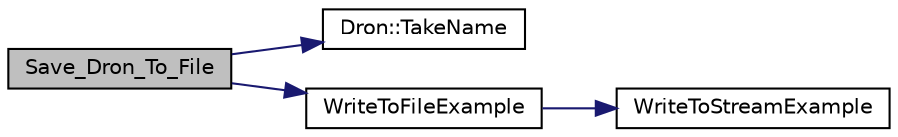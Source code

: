 digraph "Save_Dron_To_File"
{
  edge [fontname="Helvetica",fontsize="10",labelfontname="Helvetica",labelfontsize="10"];
  node [fontname="Helvetica",fontsize="10",shape=record];
  rankdir="LR";
  Node38 [label="Save_Dron_To_File",height=0.2,width=0.4,color="black", fillcolor="grey75", style="filled", fontcolor="black"];
  Node38 -> Node39 [color="midnightblue",fontsize="10",style="solid",fontname="Helvetica"];
  Node39 [label="Dron::TakeName",height=0.2,width=0.4,color="black", fillcolor="white", style="filled",URL="$class_dron.html#ad54dbb862f34396cefb25a6493059cce",tooltip="Metoda uzyskania nazwy drona. "];
  Node38 -> Node40 [color="midnightblue",fontsize="10",style="solid",fontname="Helvetica"];
  Node40 [label="WriteToFileExample",height=0.2,width=0.4,color="black", fillcolor="white", style="filled",URL="$main_8cpp.html#ad41088420eb3b71ee47b9ef942f10c6b"];
  Node40 -> Node41 [color="midnightblue",fontsize="10",style="solid",fontname="Helvetica"];
  Node41 [label="WriteToStreamExample",height=0.2,width=0.4,color="black", fillcolor="white", style="filled",URL="$main_8cpp.html#a60b9dcc804925b2f9bdd1a7ab483b1d2"];
}
